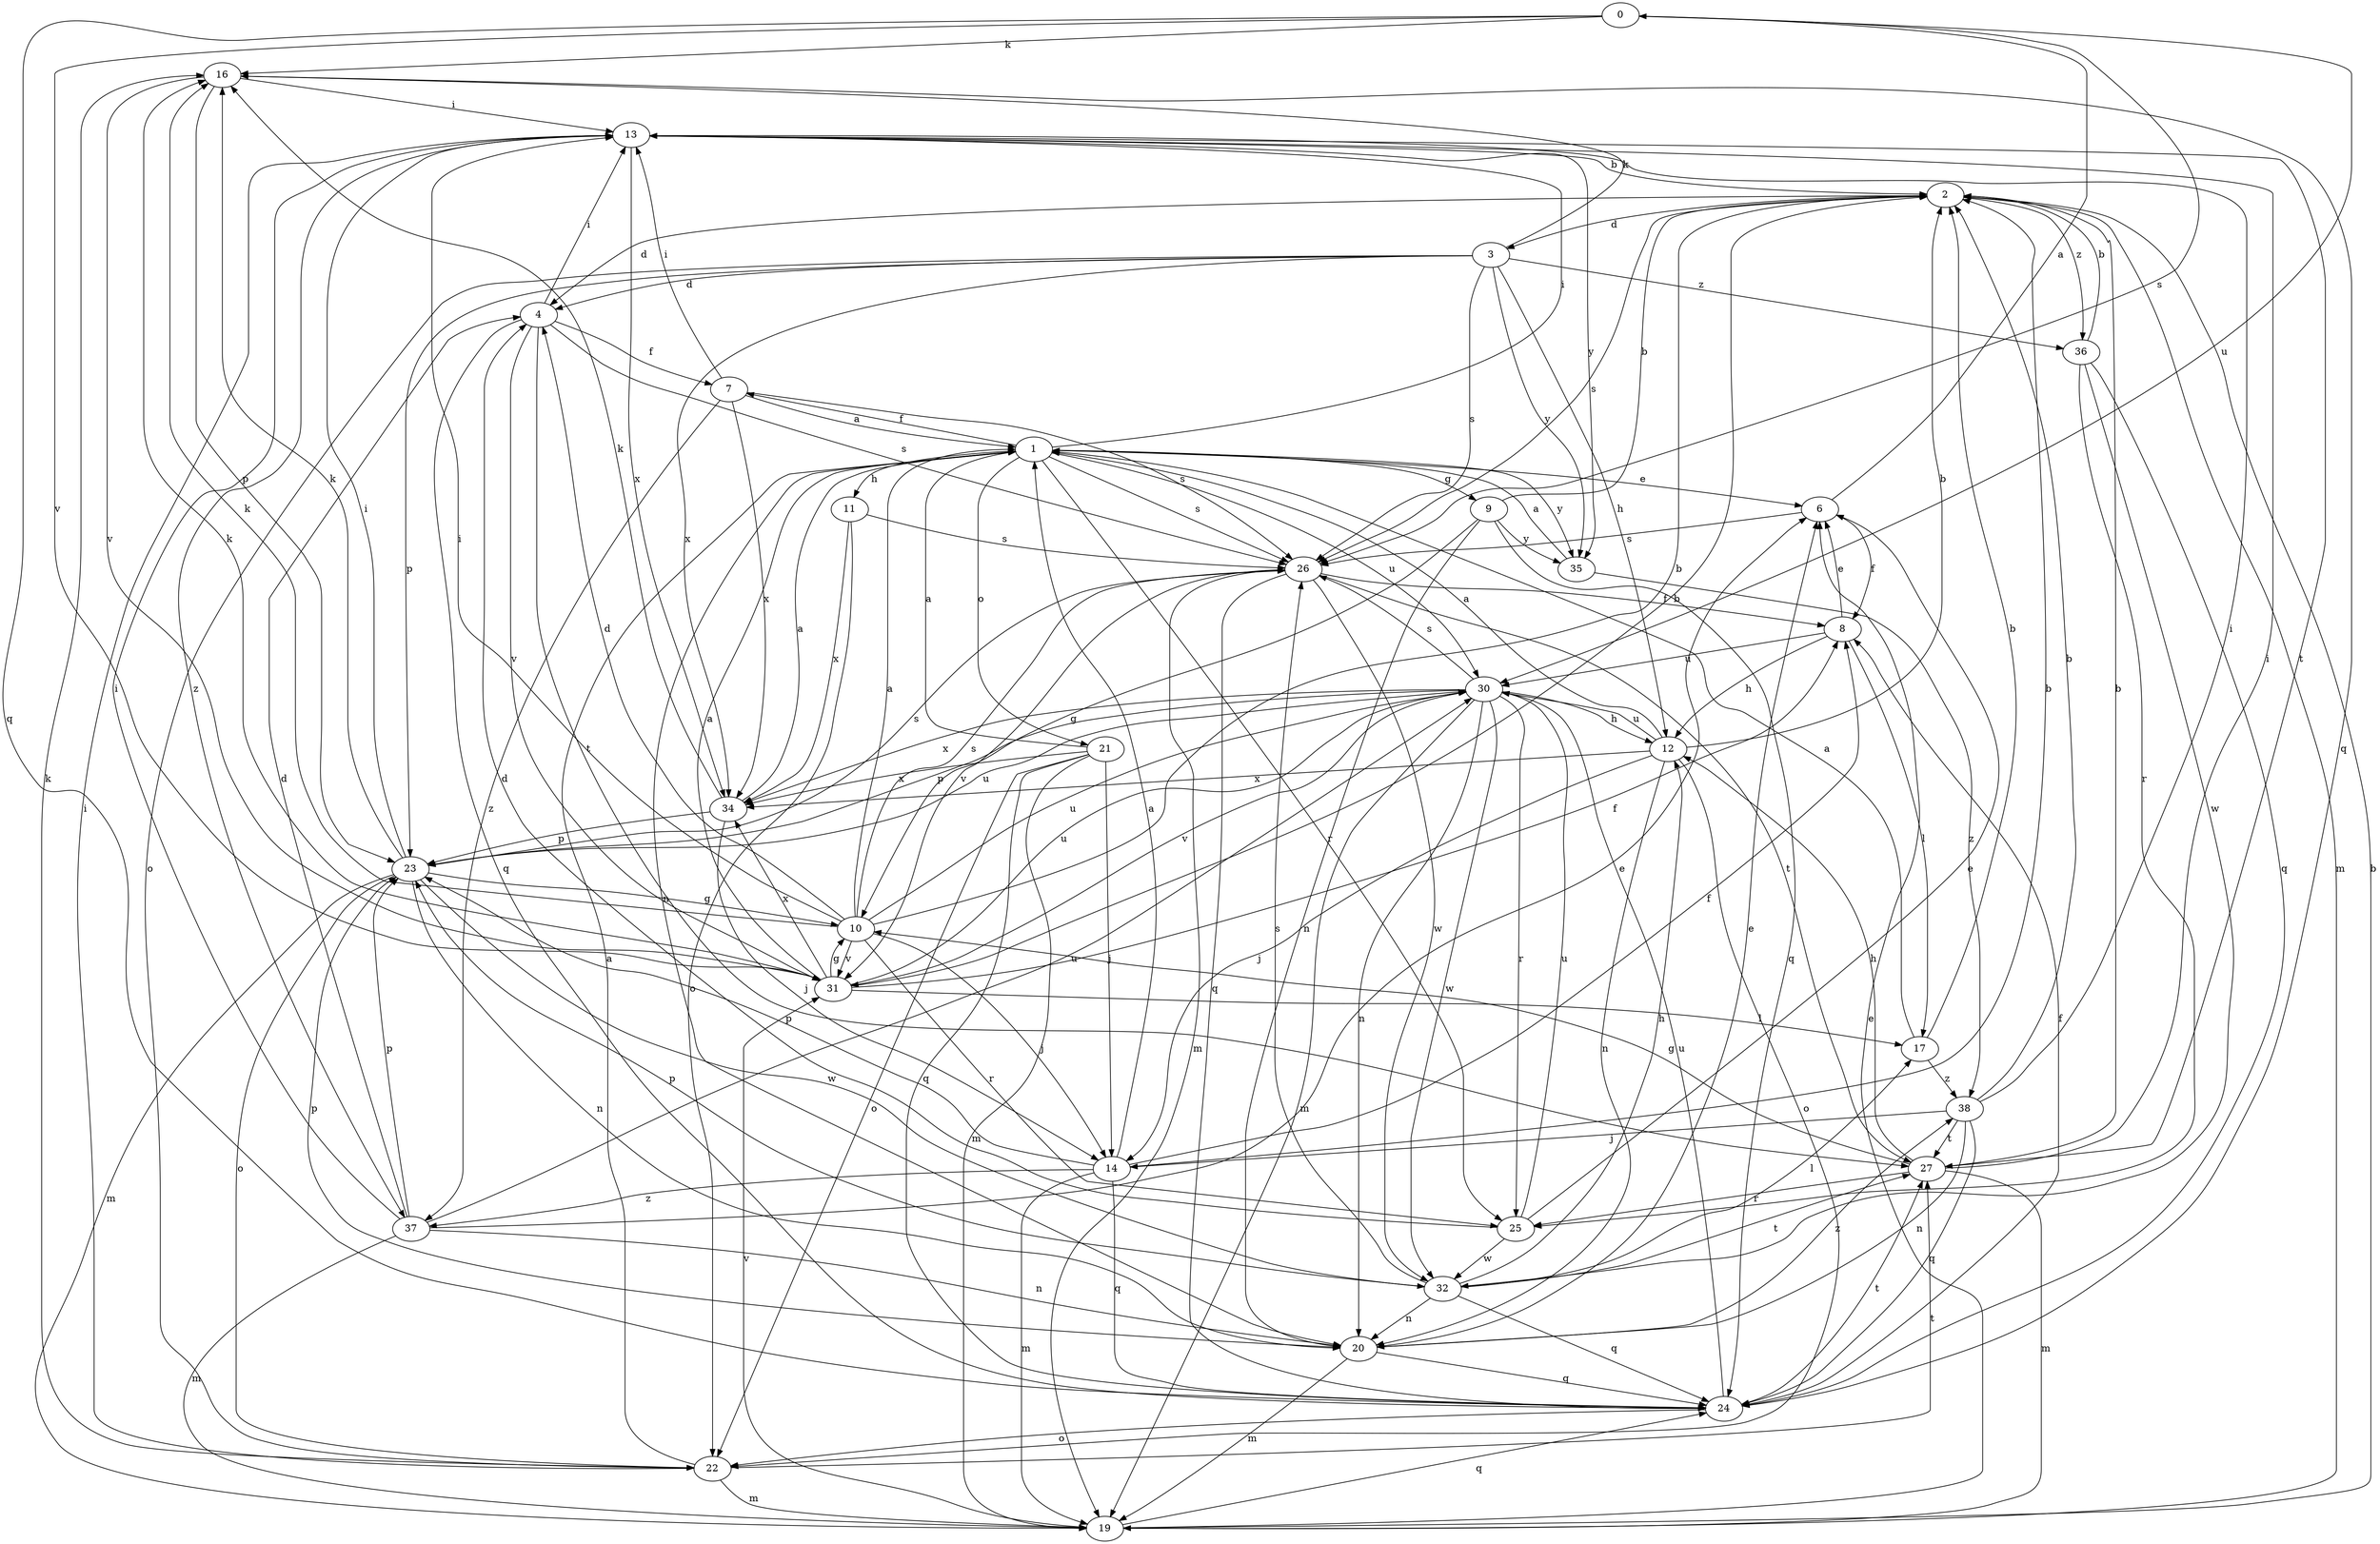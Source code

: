strict digraph  {
0;
1;
2;
3;
4;
6;
7;
8;
9;
10;
11;
12;
13;
14;
16;
17;
19;
20;
21;
22;
23;
24;
25;
26;
27;
30;
31;
32;
34;
35;
36;
37;
38;
0 -> 16  [label=k];
0 -> 24  [label=q];
0 -> 26  [label=s];
0 -> 30  [label=u];
0 -> 31  [label=v];
1 -> 6  [label=e];
1 -> 7  [label=f];
1 -> 9  [label=g];
1 -> 11  [label=h];
1 -> 13  [label=i];
1 -> 20  [label=n];
1 -> 21  [label=o];
1 -> 25  [label=r];
1 -> 26  [label=s];
1 -> 30  [label=u];
1 -> 35  [label=y];
2 -> 3  [label=d];
2 -> 4  [label=d];
2 -> 19  [label=m];
2 -> 26  [label=s];
2 -> 36  [label=z];
3 -> 4  [label=d];
3 -> 12  [label=h];
3 -> 16  [label=k];
3 -> 22  [label=o];
3 -> 23  [label=p];
3 -> 26  [label=s];
3 -> 34  [label=x];
3 -> 35  [label=y];
3 -> 36  [label=z];
4 -> 7  [label=f];
4 -> 13  [label=i];
4 -> 24  [label=q];
4 -> 26  [label=s];
4 -> 27  [label=t];
4 -> 31  [label=v];
6 -> 0  [label=a];
6 -> 8  [label=f];
6 -> 26  [label=s];
7 -> 1  [label=a];
7 -> 13  [label=i];
7 -> 26  [label=s];
7 -> 34  [label=x];
7 -> 37  [label=z];
8 -> 6  [label=e];
8 -> 12  [label=h];
8 -> 17  [label=l];
8 -> 30  [label=u];
9 -> 2  [label=b];
9 -> 10  [label=g];
9 -> 20  [label=n];
9 -> 24  [label=q];
9 -> 35  [label=y];
10 -> 1  [label=a];
10 -> 2  [label=b];
10 -> 4  [label=d];
10 -> 13  [label=i];
10 -> 14  [label=j];
10 -> 16  [label=k];
10 -> 25  [label=r];
10 -> 26  [label=s];
10 -> 30  [label=u];
10 -> 31  [label=v];
11 -> 22  [label=o];
11 -> 26  [label=s];
11 -> 34  [label=x];
12 -> 1  [label=a];
12 -> 2  [label=b];
12 -> 14  [label=j];
12 -> 20  [label=n];
12 -> 22  [label=o];
12 -> 30  [label=u];
12 -> 34  [label=x];
13 -> 2  [label=b];
13 -> 27  [label=t];
13 -> 34  [label=x];
13 -> 35  [label=y];
13 -> 37  [label=z];
14 -> 1  [label=a];
14 -> 2  [label=b];
14 -> 8  [label=f];
14 -> 19  [label=m];
14 -> 23  [label=p];
14 -> 24  [label=q];
14 -> 37  [label=z];
16 -> 13  [label=i];
16 -> 23  [label=p];
16 -> 24  [label=q];
16 -> 31  [label=v];
17 -> 1  [label=a];
17 -> 2  [label=b];
17 -> 38  [label=z];
19 -> 2  [label=b];
19 -> 6  [label=e];
19 -> 24  [label=q];
19 -> 31  [label=v];
20 -> 6  [label=e];
20 -> 19  [label=m];
20 -> 23  [label=p];
20 -> 24  [label=q];
20 -> 38  [label=z];
21 -> 1  [label=a];
21 -> 14  [label=j];
21 -> 19  [label=m];
21 -> 22  [label=o];
21 -> 24  [label=q];
21 -> 34  [label=x];
22 -> 1  [label=a];
22 -> 13  [label=i];
22 -> 16  [label=k];
22 -> 19  [label=m];
22 -> 27  [label=t];
23 -> 10  [label=g];
23 -> 13  [label=i];
23 -> 16  [label=k];
23 -> 19  [label=m];
23 -> 20  [label=n];
23 -> 22  [label=o];
23 -> 26  [label=s];
23 -> 30  [label=u];
23 -> 32  [label=w];
24 -> 8  [label=f];
24 -> 22  [label=o];
24 -> 27  [label=t];
24 -> 30  [label=u];
25 -> 4  [label=d];
25 -> 6  [label=e];
25 -> 30  [label=u];
25 -> 32  [label=w];
26 -> 8  [label=f];
26 -> 19  [label=m];
26 -> 24  [label=q];
26 -> 27  [label=t];
26 -> 31  [label=v];
26 -> 32  [label=w];
27 -> 2  [label=b];
27 -> 10  [label=g];
27 -> 12  [label=h];
27 -> 13  [label=i];
27 -> 19  [label=m];
27 -> 25  [label=r];
30 -> 12  [label=h];
30 -> 19  [label=m];
30 -> 20  [label=n];
30 -> 23  [label=p];
30 -> 25  [label=r];
30 -> 26  [label=s];
30 -> 31  [label=v];
30 -> 32  [label=w];
30 -> 34  [label=x];
31 -> 1  [label=a];
31 -> 2  [label=b];
31 -> 8  [label=f];
31 -> 10  [label=g];
31 -> 16  [label=k];
31 -> 17  [label=l];
31 -> 30  [label=u];
31 -> 34  [label=x];
32 -> 12  [label=h];
32 -> 17  [label=l];
32 -> 20  [label=n];
32 -> 23  [label=p];
32 -> 24  [label=q];
32 -> 26  [label=s];
32 -> 27  [label=t];
34 -> 1  [label=a];
34 -> 14  [label=j];
34 -> 16  [label=k];
34 -> 23  [label=p];
35 -> 1  [label=a];
35 -> 38  [label=z];
36 -> 2  [label=b];
36 -> 24  [label=q];
36 -> 25  [label=r];
36 -> 32  [label=w];
37 -> 4  [label=d];
37 -> 6  [label=e];
37 -> 13  [label=i];
37 -> 19  [label=m];
37 -> 20  [label=n];
37 -> 23  [label=p];
37 -> 30  [label=u];
38 -> 2  [label=b];
38 -> 13  [label=i];
38 -> 14  [label=j];
38 -> 20  [label=n];
38 -> 24  [label=q];
38 -> 27  [label=t];
}

